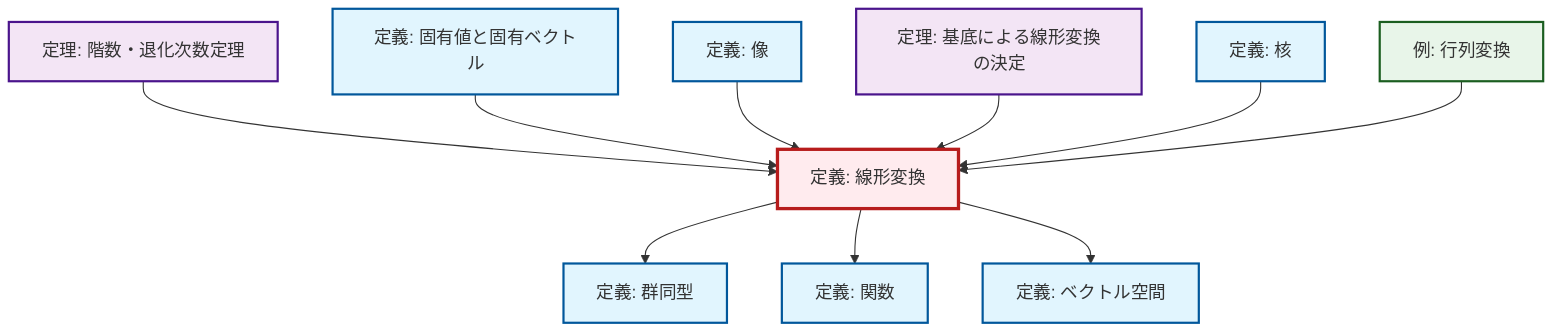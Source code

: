 graph TD
    classDef definition fill:#e1f5fe,stroke:#01579b,stroke-width:2px
    classDef theorem fill:#f3e5f5,stroke:#4a148c,stroke-width:2px
    classDef axiom fill:#fff3e0,stroke:#e65100,stroke-width:2px
    classDef example fill:#e8f5e9,stroke:#1b5e20,stroke-width:2px
    classDef current fill:#ffebee,stroke:#b71c1c,stroke-width:3px
    thm-rank-nullity["定理: 階数・退化次数定理"]:::theorem
    def-image["定義: 像"]:::definition
    ex-matrix-transformation["例: 行列変換"]:::example
    def-eigenvalue-eigenvector["定義: 固有値と固有ベクトル"]:::definition
    def-isomorphism["定義: 群同型"]:::definition
    def-function["定義: 関数"]:::definition
    def-linear-transformation["定義: 線形変換"]:::definition
    def-kernel["定義: 核"]:::definition
    def-vector-space["定義: ベクトル空間"]:::definition
    thm-linear-transformation-basis["定理: 基底による線形変換の決定"]:::theorem
    def-linear-transformation --> def-isomorphism
    thm-rank-nullity --> def-linear-transformation
    def-eigenvalue-eigenvector --> def-linear-transformation
    def-image --> def-linear-transformation
    thm-linear-transformation-basis --> def-linear-transformation
    def-linear-transformation --> def-function
    def-kernel --> def-linear-transformation
    ex-matrix-transformation --> def-linear-transformation
    def-linear-transformation --> def-vector-space
    class def-linear-transformation current